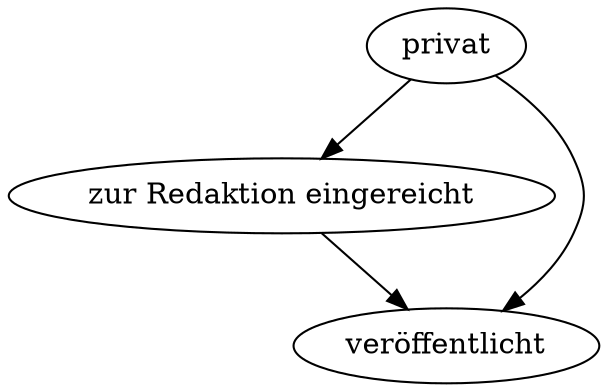 digraph {

eingereicht [label="zur Redaktion eingereicht"]

privat -> eingereicht [arrowtail=normal]
eingereicht -> veröffentlicht
privat -> veröffentlicht [arrowtail=normal]

}